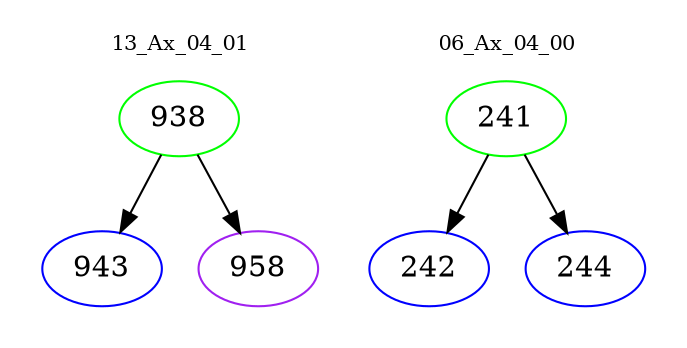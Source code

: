 digraph{
subgraph cluster_0 {
color = white
label = "13_Ax_04_01";
fontsize=10;
T0_938 [label="938", color="green"]
T0_938 -> T0_943 [color="black"]
T0_943 [label="943", color="blue"]
T0_938 -> T0_958 [color="black"]
T0_958 [label="958", color="purple"]
}
subgraph cluster_1 {
color = white
label = "06_Ax_04_00";
fontsize=10;
T1_241 [label="241", color="green"]
T1_241 -> T1_242 [color="black"]
T1_242 [label="242", color="blue"]
T1_241 -> T1_244 [color="black"]
T1_244 [label="244", color="blue"]
}
}
